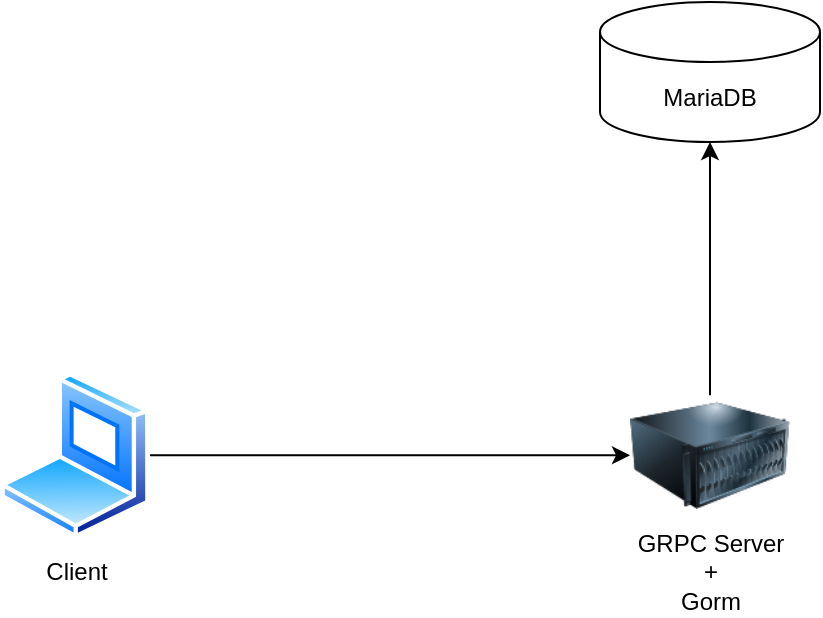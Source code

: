 <mxfile version="21.2.7" type="device">
  <diagram id="HBkrmJM6OHyBNa-7cPyR" name="Page-1">
    <mxGraphModel dx="714" dy="565" grid="1" gridSize="10" guides="1" tooltips="1" connect="1" arrows="1" fold="1" page="1" pageScale="1" pageWidth="1920" pageHeight="1200" math="0" shadow="0">
      <root>
        <mxCell id="0" />
        <mxCell id="1" parent="0" />
        <mxCell id="_EsISusW0u0rV91fosrg-1" value="MariaDB" style="shape=cylinder3;whiteSpace=wrap;html=1;boundedLbl=1;backgroundOutline=1;size=15;" vertex="1" parent="1">
          <mxGeometry x="330" y="130" width="110" height="70" as="geometry" />
        </mxCell>
        <mxCell id="_EsISusW0u0rV91fosrg-6" style="edgeStyle=orthogonalEdgeStyle;rounded=0;orthogonalLoop=1;jettySize=auto;html=1;" edge="1" parent="1" source="_EsISusW0u0rV91fosrg-2" target="_EsISusW0u0rV91fosrg-1">
          <mxGeometry relative="1" as="geometry" />
        </mxCell>
        <mxCell id="_EsISusW0u0rV91fosrg-2" value="GRPC Server&lt;br&gt;+&lt;br&gt;Gorm" style="image;html=1;image=img/lib/clip_art/computers/Server_128x128.png" vertex="1" parent="1">
          <mxGeometry x="345" y="326.66" width="80" height="60" as="geometry" />
        </mxCell>
        <mxCell id="_EsISusW0u0rV91fosrg-5" style="edgeStyle=orthogonalEdgeStyle;rounded=0;orthogonalLoop=1;jettySize=auto;html=1;entryX=0;entryY=0.5;entryDx=0;entryDy=0;" edge="1" parent="1" source="_EsISusW0u0rV91fosrg-3" target="_EsISusW0u0rV91fosrg-2">
          <mxGeometry relative="1" as="geometry" />
        </mxCell>
        <mxCell id="_EsISusW0u0rV91fosrg-3" value="Client&lt;br&gt;" style="image;aspect=fixed;perimeter=ellipsePerimeter;html=1;align=center;shadow=0;dashed=0;spacingTop=3;image=img/lib/active_directory/laptop_client.svg;" vertex="1" parent="1">
          <mxGeometry x="30" y="314.99" width="75" height="83.34" as="geometry" />
        </mxCell>
      </root>
    </mxGraphModel>
  </diagram>
</mxfile>
